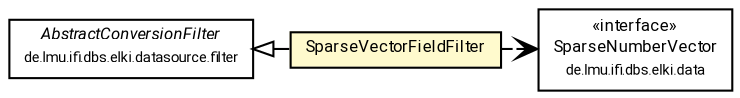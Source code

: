 #!/usr/local/bin/dot
#
# Class diagram 
# Generated by UMLGraph version R5_7_2-60-g0e99a6 (http://www.spinellis.gr/umlgraph/)
#

digraph G {
	graph [fontnames="svg"]
	edge [fontname="Roboto",fontsize=7,labelfontname="Roboto",labelfontsize=7,color="black"];
	node [fontname="Roboto",fontcolor="black",fontsize=8,shape=plaintext,margin=0,width=0,height=0];
	nodesep=0.15;
	ranksep=0.25;
	rankdir=LR;
	// de.lmu.ifi.dbs.elki.data.SparseNumberVector
	c9828939 [label=<<table title="de.lmu.ifi.dbs.elki.data.SparseNumberVector" border="0" cellborder="1" cellspacing="0" cellpadding="2" href="../../../data/SparseNumberVector.html" target="_parent">
		<tr><td><table border="0" cellspacing="0" cellpadding="1">
		<tr><td align="center" balign="center"> &#171;interface&#187; </td></tr>
		<tr><td align="center" balign="center"> <font face="Roboto">SparseNumberVector</font> </td></tr>
		<tr><td align="center" balign="center"> <font face="Roboto" point-size="7.0">de.lmu.ifi.dbs.elki.data</font> </td></tr>
		</table></td></tr>
		</table>>, URL="../../../data/SparseNumberVector.html"];
	// de.lmu.ifi.dbs.elki.datasource.filter.typeconversions.SparseVectorFieldFilter<V extends de.lmu.ifi.dbs.elki.data.SparseNumberVector>
	c9830474 [label=<<table title="de.lmu.ifi.dbs.elki.datasource.filter.typeconversions.SparseVectorFieldFilter" border="0" cellborder="1" cellspacing="0" cellpadding="2" bgcolor="lemonChiffon" href="SparseVectorFieldFilter.html" target="_parent">
		<tr><td><table border="0" cellspacing="0" cellpadding="1">
		<tr><td align="center" balign="center"> <font face="Roboto">SparseVectorFieldFilter</font> </td></tr>
		</table></td></tr>
		</table>>, URL="SparseVectorFieldFilter.html"];
	// de.lmu.ifi.dbs.elki.datasource.filter.AbstractConversionFilter<I, O>
	c9830481 [label=<<table title="de.lmu.ifi.dbs.elki.datasource.filter.AbstractConversionFilter" border="0" cellborder="1" cellspacing="0" cellpadding="2" href="../AbstractConversionFilter.html" target="_parent">
		<tr><td><table border="0" cellspacing="0" cellpadding="1">
		<tr><td align="center" balign="center"> <font face="Roboto"><i>AbstractConversionFilter</i></font> </td></tr>
		<tr><td align="center" balign="center"> <font face="Roboto" point-size="7.0">de.lmu.ifi.dbs.elki.datasource.filter</font> </td></tr>
		</table></td></tr>
		</table>>, URL="../AbstractConversionFilter.html"];
	// de.lmu.ifi.dbs.elki.datasource.filter.typeconversions.SparseVectorFieldFilter<V extends de.lmu.ifi.dbs.elki.data.SparseNumberVector> extends de.lmu.ifi.dbs.elki.datasource.filter.AbstractConversionFilter<I, O>
	c9830481 -> c9830474 [arrowtail=empty,dir=back,weight=10];
	// de.lmu.ifi.dbs.elki.datasource.filter.typeconversions.SparseVectorFieldFilter<V extends de.lmu.ifi.dbs.elki.data.SparseNumberVector> depend de.lmu.ifi.dbs.elki.data.SparseNumberVector
	c9830474 -> c9828939 [arrowhead=open,style=dashed,weight=0];
}

